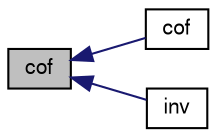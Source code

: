 digraph "cof"
{
  bgcolor="transparent";
  edge [fontname="FreeSans",fontsize="10",labelfontname="FreeSans",labelfontsize="10"];
  node [fontname="FreeSans",fontsize="10",shape=record];
  rankdir="LR";
  Node40992 [label="cof",height=0.2,width=0.4,color="black", fillcolor="grey75", style="filled", fontcolor="black"];
  Node40992 -> Node40993 [dir="back",color="midnightblue",fontsize="10",style="solid",fontname="FreeSans"];
  Node40993 [label="cof",height=0.2,width=0.4,color="black",URL="$a21124.html#a70a4c519e081abbf1d838aab03d079fd"];
  Node40992 -> Node40994 [dir="back",color="midnightblue",fontsize="10",style="solid",fontname="FreeSans"];
  Node40994 [label="inv",height=0.2,width=0.4,color="black",URL="$a21124.html#adb711a1bee152ba5fc5980c905574953",tooltip="Return the inverse of a symmetric tensor give the determinant. "];
}
